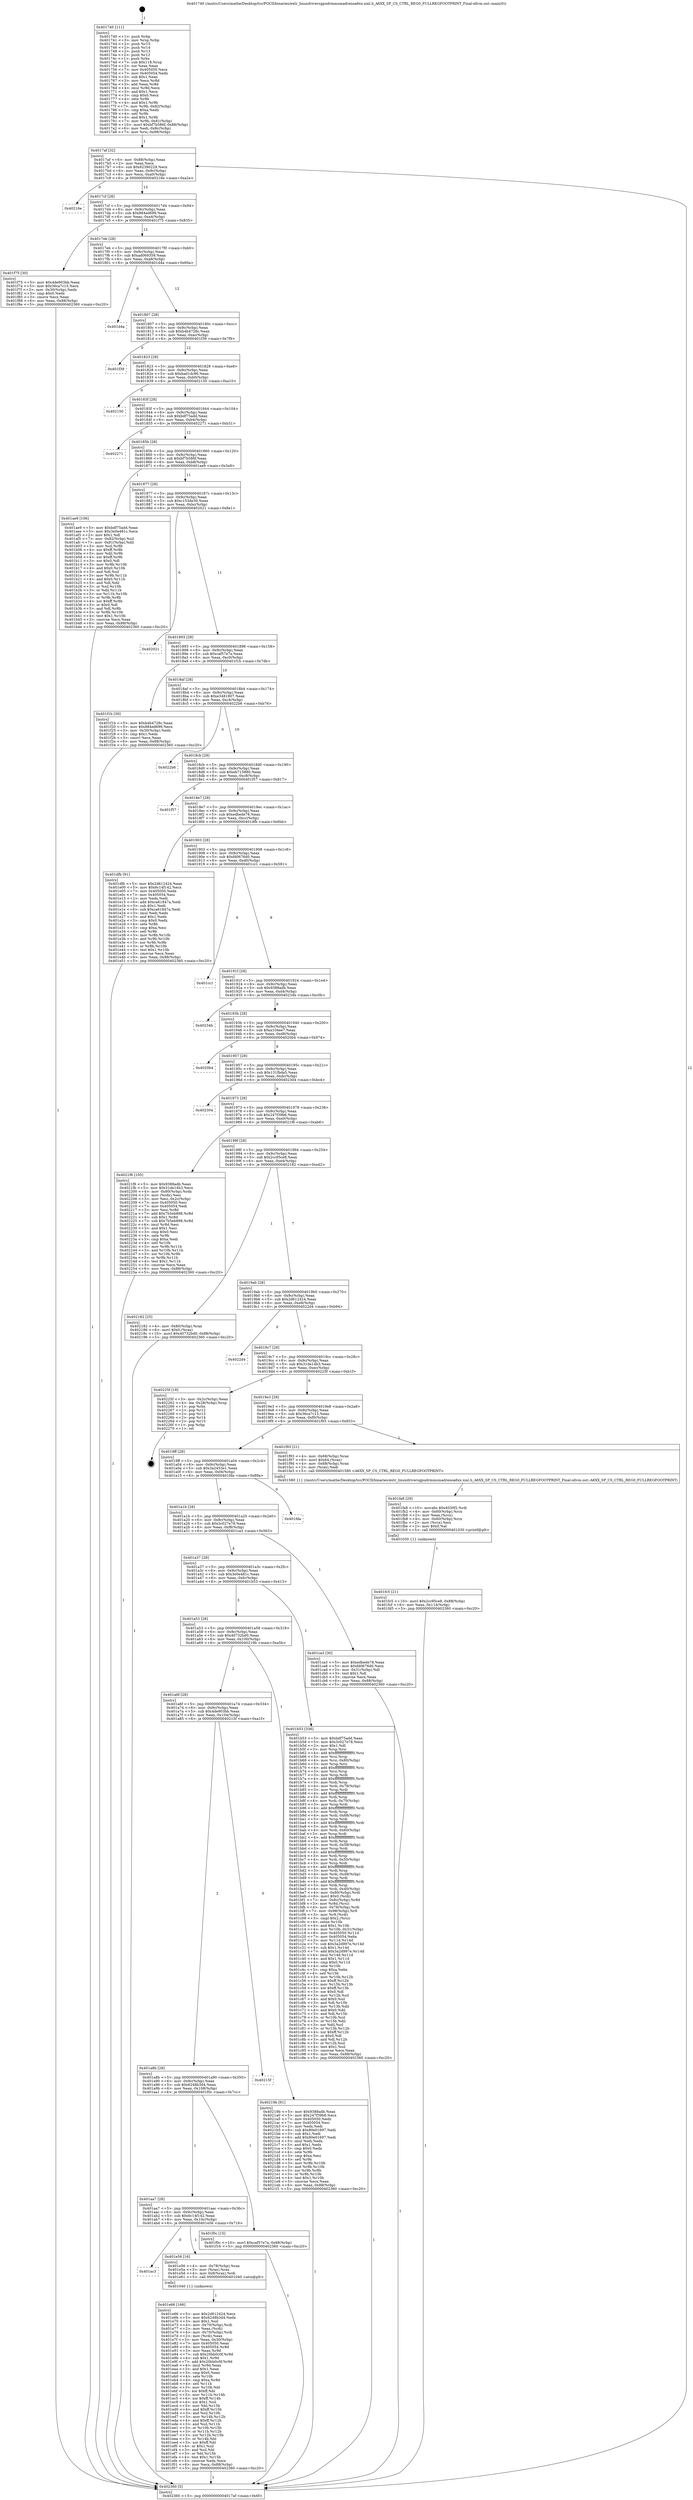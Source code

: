 digraph "0x401740" {
  label = "0x401740 (/mnt/c/Users/mathe/Desktop/tcc/POCII/binaries/extr_linuxdriversgpudrmmsmadrenoa6xx.xml.h_A6XX_SP_CS_CTRL_REG0_FULLREGFOOTPRINT_Final-ollvm.out::main(0))"
  labelloc = "t"
  node[shape=record]

  Entry [label="",width=0.3,height=0.3,shape=circle,fillcolor=black,style=filled]
  "0x4017af" [label="{
     0x4017af [32]\l
     | [instrs]\l
     &nbsp;&nbsp;0x4017af \<+6\>: mov -0x88(%rbp),%eax\l
     &nbsp;&nbsp;0x4017b5 \<+2\>: mov %eax,%ecx\l
     &nbsp;&nbsp;0x4017b7 \<+6\>: sub $0x82390229,%ecx\l
     &nbsp;&nbsp;0x4017bd \<+6\>: mov %eax,-0x9c(%rbp)\l
     &nbsp;&nbsp;0x4017c3 \<+6\>: mov %ecx,-0xa0(%rbp)\l
     &nbsp;&nbsp;0x4017c9 \<+6\>: je 000000000040216e \<main+0xa2e\>\l
  }"]
  "0x40216e" [label="{
     0x40216e\l
  }", style=dashed]
  "0x4017cf" [label="{
     0x4017cf [28]\l
     | [instrs]\l
     &nbsp;&nbsp;0x4017cf \<+5\>: jmp 00000000004017d4 \<main+0x94\>\l
     &nbsp;&nbsp;0x4017d4 \<+6\>: mov -0x9c(%rbp),%eax\l
     &nbsp;&nbsp;0x4017da \<+5\>: sub $0x884ed699,%eax\l
     &nbsp;&nbsp;0x4017df \<+6\>: mov %eax,-0xa4(%rbp)\l
     &nbsp;&nbsp;0x4017e5 \<+6\>: je 0000000000401f75 \<main+0x835\>\l
  }"]
  Exit [label="",width=0.3,height=0.3,shape=circle,fillcolor=black,style=filled,peripheries=2]
  "0x401f75" [label="{
     0x401f75 [30]\l
     | [instrs]\l
     &nbsp;&nbsp;0x401f75 \<+5\>: mov $0x4de903bb,%eax\l
     &nbsp;&nbsp;0x401f7a \<+5\>: mov $0x36ca7c15,%ecx\l
     &nbsp;&nbsp;0x401f7f \<+3\>: mov -0x30(%rbp),%edx\l
     &nbsp;&nbsp;0x401f82 \<+3\>: cmp $0x0,%edx\l
     &nbsp;&nbsp;0x401f85 \<+3\>: cmove %ecx,%eax\l
     &nbsp;&nbsp;0x401f88 \<+6\>: mov %eax,-0x88(%rbp)\l
     &nbsp;&nbsp;0x401f8e \<+5\>: jmp 0000000000402360 \<main+0xc20\>\l
  }"]
  "0x4017eb" [label="{
     0x4017eb [28]\l
     | [instrs]\l
     &nbsp;&nbsp;0x4017eb \<+5\>: jmp 00000000004017f0 \<main+0xb0\>\l
     &nbsp;&nbsp;0x4017f0 \<+6\>: mov -0x9c(%rbp),%eax\l
     &nbsp;&nbsp;0x4017f6 \<+5\>: sub $0xad069359,%eax\l
     &nbsp;&nbsp;0x4017fb \<+6\>: mov %eax,-0xa8(%rbp)\l
     &nbsp;&nbsp;0x401801 \<+6\>: je 0000000000401d4a \<main+0x60a\>\l
  }"]
  "0x401fc5" [label="{
     0x401fc5 [21]\l
     | [instrs]\l
     &nbsp;&nbsp;0x401fc5 \<+10\>: movl $0x2cc95ce8,-0x88(%rbp)\l
     &nbsp;&nbsp;0x401fcf \<+6\>: mov %eax,-0x114(%rbp)\l
     &nbsp;&nbsp;0x401fd5 \<+5\>: jmp 0000000000402360 \<main+0xc20\>\l
  }"]
  "0x401d4a" [label="{
     0x401d4a\l
  }", style=dashed]
  "0x401807" [label="{
     0x401807 [28]\l
     | [instrs]\l
     &nbsp;&nbsp;0x401807 \<+5\>: jmp 000000000040180c \<main+0xcc\>\l
     &nbsp;&nbsp;0x40180c \<+6\>: mov -0x9c(%rbp),%eax\l
     &nbsp;&nbsp;0x401812 \<+5\>: sub $0xb4b4728c,%eax\l
     &nbsp;&nbsp;0x401817 \<+6\>: mov %eax,-0xac(%rbp)\l
     &nbsp;&nbsp;0x40181d \<+6\>: je 0000000000401f39 \<main+0x7f9\>\l
  }"]
  "0x401fa8" [label="{
     0x401fa8 [29]\l
     | [instrs]\l
     &nbsp;&nbsp;0x401fa8 \<+10\>: movabs $0x4030f2,%rdi\l
     &nbsp;&nbsp;0x401fb2 \<+4\>: mov -0x60(%rbp),%rcx\l
     &nbsp;&nbsp;0x401fb6 \<+2\>: mov %eax,(%rcx)\l
     &nbsp;&nbsp;0x401fb8 \<+4\>: mov -0x60(%rbp),%rcx\l
     &nbsp;&nbsp;0x401fbc \<+2\>: mov (%rcx),%esi\l
     &nbsp;&nbsp;0x401fbe \<+2\>: mov $0x0,%al\l
     &nbsp;&nbsp;0x401fc0 \<+5\>: call 0000000000401030 \<printf@plt\>\l
     | [calls]\l
     &nbsp;&nbsp;0x401030 \{1\} (unknown)\l
  }"]
  "0x401f39" [label="{
     0x401f39\l
  }", style=dashed]
  "0x401823" [label="{
     0x401823 [28]\l
     | [instrs]\l
     &nbsp;&nbsp;0x401823 \<+5\>: jmp 0000000000401828 \<main+0xe8\>\l
     &nbsp;&nbsp;0x401828 \<+6\>: mov -0x9c(%rbp),%eax\l
     &nbsp;&nbsp;0x40182e \<+5\>: sub $0xbad1dc96,%eax\l
     &nbsp;&nbsp;0x401833 \<+6\>: mov %eax,-0xb0(%rbp)\l
     &nbsp;&nbsp;0x401839 \<+6\>: je 0000000000402150 \<main+0xa10\>\l
  }"]
  "0x401e66" [label="{
     0x401e66 [166]\l
     | [instrs]\l
     &nbsp;&nbsp;0x401e66 \<+5\>: mov $0x2d612424,%ecx\l
     &nbsp;&nbsp;0x401e6b \<+5\>: mov $0x6248b3d4,%edx\l
     &nbsp;&nbsp;0x401e70 \<+3\>: mov $0x1,%sil\l
     &nbsp;&nbsp;0x401e73 \<+4\>: mov -0x70(%rbp),%rdi\l
     &nbsp;&nbsp;0x401e77 \<+2\>: mov %eax,(%rdi)\l
     &nbsp;&nbsp;0x401e79 \<+4\>: mov -0x70(%rbp),%rdi\l
     &nbsp;&nbsp;0x401e7d \<+2\>: mov (%rdi),%eax\l
     &nbsp;&nbsp;0x401e7f \<+3\>: mov %eax,-0x30(%rbp)\l
     &nbsp;&nbsp;0x401e82 \<+7\>: mov 0x405050,%eax\l
     &nbsp;&nbsp;0x401e89 \<+8\>: mov 0x405054,%r8d\l
     &nbsp;&nbsp;0x401e91 \<+3\>: mov %eax,%r9d\l
     &nbsp;&nbsp;0x401e94 \<+7\>: sub $0x20bb0c0f,%r9d\l
     &nbsp;&nbsp;0x401e9b \<+4\>: sub $0x1,%r9d\l
     &nbsp;&nbsp;0x401e9f \<+7\>: add $0x20bb0c0f,%r9d\l
     &nbsp;&nbsp;0x401ea6 \<+4\>: imul %r9d,%eax\l
     &nbsp;&nbsp;0x401eaa \<+3\>: and $0x1,%eax\l
     &nbsp;&nbsp;0x401ead \<+3\>: cmp $0x0,%eax\l
     &nbsp;&nbsp;0x401eb0 \<+4\>: sete %r10b\l
     &nbsp;&nbsp;0x401eb4 \<+4\>: cmp $0xa,%r8d\l
     &nbsp;&nbsp;0x401eb8 \<+4\>: setl %r11b\l
     &nbsp;&nbsp;0x401ebc \<+3\>: mov %r10b,%bl\l
     &nbsp;&nbsp;0x401ebf \<+3\>: xor $0xff,%bl\l
     &nbsp;&nbsp;0x401ec2 \<+3\>: mov %r11b,%r14b\l
     &nbsp;&nbsp;0x401ec5 \<+4\>: xor $0xff,%r14b\l
     &nbsp;&nbsp;0x401ec9 \<+4\>: xor $0x1,%sil\l
     &nbsp;&nbsp;0x401ecd \<+3\>: mov %bl,%r15b\l
     &nbsp;&nbsp;0x401ed0 \<+4\>: and $0xff,%r15b\l
     &nbsp;&nbsp;0x401ed4 \<+3\>: and %sil,%r10b\l
     &nbsp;&nbsp;0x401ed7 \<+3\>: mov %r14b,%r12b\l
     &nbsp;&nbsp;0x401eda \<+4\>: and $0xff,%r12b\l
     &nbsp;&nbsp;0x401ede \<+3\>: and %sil,%r11b\l
     &nbsp;&nbsp;0x401ee1 \<+3\>: or %r10b,%r15b\l
     &nbsp;&nbsp;0x401ee4 \<+3\>: or %r11b,%r12b\l
     &nbsp;&nbsp;0x401ee7 \<+3\>: xor %r12b,%r15b\l
     &nbsp;&nbsp;0x401eea \<+3\>: or %r14b,%bl\l
     &nbsp;&nbsp;0x401eed \<+3\>: xor $0xff,%bl\l
     &nbsp;&nbsp;0x401ef0 \<+4\>: or $0x1,%sil\l
     &nbsp;&nbsp;0x401ef4 \<+3\>: and %sil,%bl\l
     &nbsp;&nbsp;0x401ef7 \<+3\>: or %bl,%r15b\l
     &nbsp;&nbsp;0x401efa \<+4\>: test $0x1,%r15b\l
     &nbsp;&nbsp;0x401efe \<+3\>: cmovne %edx,%ecx\l
     &nbsp;&nbsp;0x401f01 \<+6\>: mov %ecx,-0x88(%rbp)\l
     &nbsp;&nbsp;0x401f07 \<+5\>: jmp 0000000000402360 \<main+0xc20\>\l
  }"]
  "0x402150" [label="{
     0x402150\l
  }", style=dashed]
  "0x40183f" [label="{
     0x40183f [28]\l
     | [instrs]\l
     &nbsp;&nbsp;0x40183f \<+5\>: jmp 0000000000401844 \<main+0x104\>\l
     &nbsp;&nbsp;0x401844 \<+6\>: mov -0x9c(%rbp),%eax\l
     &nbsp;&nbsp;0x40184a \<+5\>: sub $0xbdf75add,%eax\l
     &nbsp;&nbsp;0x40184f \<+6\>: mov %eax,-0xb4(%rbp)\l
     &nbsp;&nbsp;0x401855 \<+6\>: je 0000000000402271 \<main+0xb31\>\l
  }"]
  "0x401ac3" [label="{
     0x401ac3\l
  }", style=dashed]
  "0x402271" [label="{
     0x402271\l
  }", style=dashed]
  "0x40185b" [label="{
     0x40185b [28]\l
     | [instrs]\l
     &nbsp;&nbsp;0x40185b \<+5\>: jmp 0000000000401860 \<main+0x120\>\l
     &nbsp;&nbsp;0x401860 \<+6\>: mov -0x9c(%rbp),%eax\l
     &nbsp;&nbsp;0x401866 \<+5\>: sub $0xbf7b586f,%eax\l
     &nbsp;&nbsp;0x40186b \<+6\>: mov %eax,-0xb8(%rbp)\l
     &nbsp;&nbsp;0x401871 \<+6\>: je 0000000000401ae9 \<main+0x3a9\>\l
  }"]
  "0x401e56" [label="{
     0x401e56 [16]\l
     | [instrs]\l
     &nbsp;&nbsp;0x401e56 \<+4\>: mov -0x78(%rbp),%rax\l
     &nbsp;&nbsp;0x401e5a \<+3\>: mov (%rax),%rax\l
     &nbsp;&nbsp;0x401e5d \<+4\>: mov 0x8(%rax),%rdi\l
     &nbsp;&nbsp;0x401e61 \<+5\>: call 0000000000401040 \<atoi@plt\>\l
     | [calls]\l
     &nbsp;&nbsp;0x401040 \{1\} (unknown)\l
  }"]
  "0x401ae9" [label="{
     0x401ae9 [106]\l
     | [instrs]\l
     &nbsp;&nbsp;0x401ae9 \<+5\>: mov $0xbdf75add,%eax\l
     &nbsp;&nbsp;0x401aee \<+5\>: mov $0x3e0e481c,%ecx\l
     &nbsp;&nbsp;0x401af3 \<+2\>: mov $0x1,%dl\l
     &nbsp;&nbsp;0x401af5 \<+7\>: mov -0x82(%rbp),%sil\l
     &nbsp;&nbsp;0x401afc \<+7\>: mov -0x81(%rbp),%dil\l
     &nbsp;&nbsp;0x401b03 \<+3\>: mov %sil,%r8b\l
     &nbsp;&nbsp;0x401b06 \<+4\>: xor $0xff,%r8b\l
     &nbsp;&nbsp;0x401b0a \<+3\>: mov %dil,%r9b\l
     &nbsp;&nbsp;0x401b0d \<+4\>: xor $0xff,%r9b\l
     &nbsp;&nbsp;0x401b11 \<+3\>: xor $0x0,%dl\l
     &nbsp;&nbsp;0x401b14 \<+3\>: mov %r8b,%r10b\l
     &nbsp;&nbsp;0x401b17 \<+4\>: and $0x0,%r10b\l
     &nbsp;&nbsp;0x401b1b \<+3\>: and %dl,%sil\l
     &nbsp;&nbsp;0x401b1e \<+3\>: mov %r9b,%r11b\l
     &nbsp;&nbsp;0x401b21 \<+4\>: and $0x0,%r11b\l
     &nbsp;&nbsp;0x401b25 \<+3\>: and %dl,%dil\l
     &nbsp;&nbsp;0x401b28 \<+3\>: or %sil,%r10b\l
     &nbsp;&nbsp;0x401b2b \<+3\>: or %dil,%r11b\l
     &nbsp;&nbsp;0x401b2e \<+3\>: xor %r11b,%r10b\l
     &nbsp;&nbsp;0x401b31 \<+3\>: or %r9b,%r8b\l
     &nbsp;&nbsp;0x401b34 \<+4\>: xor $0xff,%r8b\l
     &nbsp;&nbsp;0x401b38 \<+3\>: or $0x0,%dl\l
     &nbsp;&nbsp;0x401b3b \<+3\>: and %dl,%r8b\l
     &nbsp;&nbsp;0x401b3e \<+3\>: or %r8b,%r10b\l
     &nbsp;&nbsp;0x401b41 \<+4\>: test $0x1,%r10b\l
     &nbsp;&nbsp;0x401b45 \<+3\>: cmovne %ecx,%eax\l
     &nbsp;&nbsp;0x401b48 \<+6\>: mov %eax,-0x88(%rbp)\l
     &nbsp;&nbsp;0x401b4e \<+5\>: jmp 0000000000402360 \<main+0xc20\>\l
  }"]
  "0x401877" [label="{
     0x401877 [28]\l
     | [instrs]\l
     &nbsp;&nbsp;0x401877 \<+5\>: jmp 000000000040187c \<main+0x13c\>\l
     &nbsp;&nbsp;0x40187c \<+6\>: mov -0x9c(%rbp),%eax\l
     &nbsp;&nbsp;0x401882 \<+5\>: sub $0xc153de30,%eax\l
     &nbsp;&nbsp;0x401887 \<+6\>: mov %eax,-0xbc(%rbp)\l
     &nbsp;&nbsp;0x40188d \<+6\>: je 0000000000402021 \<main+0x8e1\>\l
  }"]
  "0x402360" [label="{
     0x402360 [5]\l
     | [instrs]\l
     &nbsp;&nbsp;0x402360 \<+5\>: jmp 00000000004017af \<main+0x6f\>\l
  }"]
  "0x401740" [label="{
     0x401740 [111]\l
     | [instrs]\l
     &nbsp;&nbsp;0x401740 \<+1\>: push %rbp\l
     &nbsp;&nbsp;0x401741 \<+3\>: mov %rsp,%rbp\l
     &nbsp;&nbsp;0x401744 \<+2\>: push %r15\l
     &nbsp;&nbsp;0x401746 \<+2\>: push %r14\l
     &nbsp;&nbsp;0x401748 \<+2\>: push %r13\l
     &nbsp;&nbsp;0x40174a \<+2\>: push %r12\l
     &nbsp;&nbsp;0x40174c \<+1\>: push %rbx\l
     &nbsp;&nbsp;0x40174d \<+7\>: sub $0x118,%rsp\l
     &nbsp;&nbsp;0x401754 \<+2\>: xor %eax,%eax\l
     &nbsp;&nbsp;0x401756 \<+7\>: mov 0x405050,%ecx\l
     &nbsp;&nbsp;0x40175d \<+7\>: mov 0x405054,%edx\l
     &nbsp;&nbsp;0x401764 \<+3\>: sub $0x1,%eax\l
     &nbsp;&nbsp;0x401767 \<+3\>: mov %ecx,%r8d\l
     &nbsp;&nbsp;0x40176a \<+3\>: add %eax,%r8d\l
     &nbsp;&nbsp;0x40176d \<+4\>: imul %r8d,%ecx\l
     &nbsp;&nbsp;0x401771 \<+3\>: and $0x1,%ecx\l
     &nbsp;&nbsp;0x401774 \<+3\>: cmp $0x0,%ecx\l
     &nbsp;&nbsp;0x401777 \<+4\>: sete %r9b\l
     &nbsp;&nbsp;0x40177b \<+4\>: and $0x1,%r9b\l
     &nbsp;&nbsp;0x40177f \<+7\>: mov %r9b,-0x82(%rbp)\l
     &nbsp;&nbsp;0x401786 \<+3\>: cmp $0xa,%edx\l
     &nbsp;&nbsp;0x401789 \<+4\>: setl %r9b\l
     &nbsp;&nbsp;0x40178d \<+4\>: and $0x1,%r9b\l
     &nbsp;&nbsp;0x401791 \<+7\>: mov %r9b,-0x81(%rbp)\l
     &nbsp;&nbsp;0x401798 \<+10\>: movl $0xbf7b586f,-0x88(%rbp)\l
     &nbsp;&nbsp;0x4017a2 \<+6\>: mov %edi,-0x8c(%rbp)\l
     &nbsp;&nbsp;0x4017a8 \<+7\>: mov %rsi,-0x98(%rbp)\l
  }"]
  "0x401aa7" [label="{
     0x401aa7 [28]\l
     | [instrs]\l
     &nbsp;&nbsp;0x401aa7 \<+5\>: jmp 0000000000401aac \<main+0x36c\>\l
     &nbsp;&nbsp;0x401aac \<+6\>: mov -0x9c(%rbp),%eax\l
     &nbsp;&nbsp;0x401ab2 \<+5\>: sub $0x6c14f142,%eax\l
     &nbsp;&nbsp;0x401ab7 \<+6\>: mov %eax,-0x10c(%rbp)\l
     &nbsp;&nbsp;0x401abd \<+6\>: je 0000000000401e56 \<main+0x716\>\l
  }"]
  "0x402021" [label="{
     0x402021\l
  }", style=dashed]
  "0x401893" [label="{
     0x401893 [28]\l
     | [instrs]\l
     &nbsp;&nbsp;0x401893 \<+5\>: jmp 0000000000401898 \<main+0x158\>\l
     &nbsp;&nbsp;0x401898 \<+6\>: mov -0x9c(%rbp),%eax\l
     &nbsp;&nbsp;0x40189e \<+5\>: sub $0xcaf57e7a,%eax\l
     &nbsp;&nbsp;0x4018a3 \<+6\>: mov %eax,-0xc0(%rbp)\l
     &nbsp;&nbsp;0x4018a9 \<+6\>: je 0000000000401f1b \<main+0x7db\>\l
  }"]
  "0x401f0c" [label="{
     0x401f0c [15]\l
     | [instrs]\l
     &nbsp;&nbsp;0x401f0c \<+10\>: movl $0xcaf57e7a,-0x88(%rbp)\l
     &nbsp;&nbsp;0x401f16 \<+5\>: jmp 0000000000402360 \<main+0xc20\>\l
  }"]
  "0x401f1b" [label="{
     0x401f1b [30]\l
     | [instrs]\l
     &nbsp;&nbsp;0x401f1b \<+5\>: mov $0xb4b4728c,%eax\l
     &nbsp;&nbsp;0x401f20 \<+5\>: mov $0x884ed699,%ecx\l
     &nbsp;&nbsp;0x401f25 \<+3\>: mov -0x30(%rbp),%edx\l
     &nbsp;&nbsp;0x401f28 \<+3\>: cmp $0x1,%edx\l
     &nbsp;&nbsp;0x401f2b \<+3\>: cmovl %ecx,%eax\l
     &nbsp;&nbsp;0x401f2e \<+6\>: mov %eax,-0x88(%rbp)\l
     &nbsp;&nbsp;0x401f34 \<+5\>: jmp 0000000000402360 \<main+0xc20\>\l
  }"]
  "0x4018af" [label="{
     0x4018af [28]\l
     | [instrs]\l
     &nbsp;&nbsp;0x4018af \<+5\>: jmp 00000000004018b4 \<main+0x174\>\l
     &nbsp;&nbsp;0x4018b4 \<+6\>: mov -0x9c(%rbp),%eax\l
     &nbsp;&nbsp;0x4018ba \<+5\>: sub $0xe3481807,%eax\l
     &nbsp;&nbsp;0x4018bf \<+6\>: mov %eax,-0xc4(%rbp)\l
     &nbsp;&nbsp;0x4018c5 \<+6\>: je 00000000004022b6 \<main+0xb76\>\l
  }"]
  "0x401a8b" [label="{
     0x401a8b [28]\l
     | [instrs]\l
     &nbsp;&nbsp;0x401a8b \<+5\>: jmp 0000000000401a90 \<main+0x350\>\l
     &nbsp;&nbsp;0x401a90 \<+6\>: mov -0x9c(%rbp),%eax\l
     &nbsp;&nbsp;0x401a96 \<+5\>: sub $0x6248b3d4,%eax\l
     &nbsp;&nbsp;0x401a9b \<+6\>: mov %eax,-0x108(%rbp)\l
     &nbsp;&nbsp;0x401aa1 \<+6\>: je 0000000000401f0c \<main+0x7cc\>\l
  }"]
  "0x4022b6" [label="{
     0x4022b6\l
  }", style=dashed]
  "0x4018cb" [label="{
     0x4018cb [28]\l
     | [instrs]\l
     &nbsp;&nbsp;0x4018cb \<+5\>: jmp 00000000004018d0 \<main+0x190\>\l
     &nbsp;&nbsp;0x4018d0 \<+6\>: mov -0x9c(%rbp),%eax\l
     &nbsp;&nbsp;0x4018d6 \<+5\>: sub $0xeb715880,%eax\l
     &nbsp;&nbsp;0x4018db \<+6\>: mov %eax,-0xc8(%rbp)\l
     &nbsp;&nbsp;0x4018e1 \<+6\>: je 0000000000401f57 \<main+0x817\>\l
  }"]
  "0x40215f" [label="{
     0x40215f\l
  }", style=dashed]
  "0x401f57" [label="{
     0x401f57\l
  }", style=dashed]
  "0x4018e7" [label="{
     0x4018e7 [28]\l
     | [instrs]\l
     &nbsp;&nbsp;0x4018e7 \<+5\>: jmp 00000000004018ec \<main+0x1ac\>\l
     &nbsp;&nbsp;0x4018ec \<+6\>: mov -0x9c(%rbp),%eax\l
     &nbsp;&nbsp;0x4018f2 \<+5\>: sub $0xedbede78,%eax\l
     &nbsp;&nbsp;0x4018f7 \<+6\>: mov %eax,-0xcc(%rbp)\l
     &nbsp;&nbsp;0x4018fd \<+6\>: je 0000000000401dfb \<main+0x6bb\>\l
  }"]
  "0x401a6f" [label="{
     0x401a6f [28]\l
     | [instrs]\l
     &nbsp;&nbsp;0x401a6f \<+5\>: jmp 0000000000401a74 \<main+0x334\>\l
     &nbsp;&nbsp;0x401a74 \<+6\>: mov -0x9c(%rbp),%eax\l
     &nbsp;&nbsp;0x401a7a \<+5\>: sub $0x4de903bb,%eax\l
     &nbsp;&nbsp;0x401a7f \<+6\>: mov %eax,-0x104(%rbp)\l
     &nbsp;&nbsp;0x401a85 \<+6\>: je 000000000040215f \<main+0xa1f\>\l
  }"]
  "0x401dfb" [label="{
     0x401dfb [91]\l
     | [instrs]\l
     &nbsp;&nbsp;0x401dfb \<+5\>: mov $0x2d612424,%eax\l
     &nbsp;&nbsp;0x401e00 \<+5\>: mov $0x6c14f142,%ecx\l
     &nbsp;&nbsp;0x401e05 \<+7\>: mov 0x405050,%edx\l
     &nbsp;&nbsp;0x401e0c \<+7\>: mov 0x405054,%esi\l
     &nbsp;&nbsp;0x401e13 \<+2\>: mov %edx,%edi\l
     &nbsp;&nbsp;0x401e15 \<+6\>: add $0xca61847a,%edi\l
     &nbsp;&nbsp;0x401e1b \<+3\>: sub $0x1,%edi\l
     &nbsp;&nbsp;0x401e1e \<+6\>: sub $0xca61847a,%edi\l
     &nbsp;&nbsp;0x401e24 \<+3\>: imul %edi,%edx\l
     &nbsp;&nbsp;0x401e27 \<+3\>: and $0x1,%edx\l
     &nbsp;&nbsp;0x401e2a \<+3\>: cmp $0x0,%edx\l
     &nbsp;&nbsp;0x401e2d \<+4\>: sete %r8b\l
     &nbsp;&nbsp;0x401e31 \<+3\>: cmp $0xa,%esi\l
     &nbsp;&nbsp;0x401e34 \<+4\>: setl %r9b\l
     &nbsp;&nbsp;0x401e38 \<+3\>: mov %r8b,%r10b\l
     &nbsp;&nbsp;0x401e3b \<+3\>: and %r9b,%r10b\l
     &nbsp;&nbsp;0x401e3e \<+3\>: xor %r9b,%r8b\l
     &nbsp;&nbsp;0x401e41 \<+3\>: or %r8b,%r10b\l
     &nbsp;&nbsp;0x401e44 \<+4\>: test $0x1,%r10b\l
     &nbsp;&nbsp;0x401e48 \<+3\>: cmovne %ecx,%eax\l
     &nbsp;&nbsp;0x401e4b \<+6\>: mov %eax,-0x88(%rbp)\l
     &nbsp;&nbsp;0x401e51 \<+5\>: jmp 0000000000402360 \<main+0xc20\>\l
  }"]
  "0x401903" [label="{
     0x401903 [28]\l
     | [instrs]\l
     &nbsp;&nbsp;0x401903 \<+5\>: jmp 0000000000401908 \<main+0x1c8\>\l
     &nbsp;&nbsp;0x401908 \<+6\>: mov -0x9c(%rbp),%eax\l
     &nbsp;&nbsp;0x40190e \<+5\>: sub $0xfd0676d0,%eax\l
     &nbsp;&nbsp;0x401913 \<+6\>: mov %eax,-0xd0(%rbp)\l
     &nbsp;&nbsp;0x401919 \<+6\>: je 0000000000401cc1 \<main+0x581\>\l
  }"]
  "0x40219b" [label="{
     0x40219b [91]\l
     | [instrs]\l
     &nbsp;&nbsp;0x40219b \<+5\>: mov $0x9388adb,%eax\l
     &nbsp;&nbsp;0x4021a0 \<+5\>: mov $0x247f39b6,%ecx\l
     &nbsp;&nbsp;0x4021a5 \<+7\>: mov 0x405050,%edx\l
     &nbsp;&nbsp;0x4021ac \<+7\>: mov 0x405054,%esi\l
     &nbsp;&nbsp;0x4021b3 \<+2\>: mov %edx,%edi\l
     &nbsp;&nbsp;0x4021b5 \<+6\>: sub $0x80e01697,%edi\l
     &nbsp;&nbsp;0x4021bb \<+3\>: sub $0x1,%edi\l
     &nbsp;&nbsp;0x4021be \<+6\>: add $0x80e01697,%edi\l
     &nbsp;&nbsp;0x4021c4 \<+3\>: imul %edi,%edx\l
     &nbsp;&nbsp;0x4021c7 \<+3\>: and $0x1,%edx\l
     &nbsp;&nbsp;0x4021ca \<+3\>: cmp $0x0,%edx\l
     &nbsp;&nbsp;0x4021cd \<+4\>: sete %r8b\l
     &nbsp;&nbsp;0x4021d1 \<+3\>: cmp $0xa,%esi\l
     &nbsp;&nbsp;0x4021d4 \<+4\>: setl %r9b\l
     &nbsp;&nbsp;0x4021d8 \<+3\>: mov %r8b,%r10b\l
     &nbsp;&nbsp;0x4021db \<+3\>: and %r9b,%r10b\l
     &nbsp;&nbsp;0x4021de \<+3\>: xor %r9b,%r8b\l
     &nbsp;&nbsp;0x4021e1 \<+3\>: or %r8b,%r10b\l
     &nbsp;&nbsp;0x4021e4 \<+4\>: test $0x1,%r10b\l
     &nbsp;&nbsp;0x4021e8 \<+3\>: cmovne %ecx,%eax\l
     &nbsp;&nbsp;0x4021eb \<+6\>: mov %eax,-0x88(%rbp)\l
     &nbsp;&nbsp;0x4021f1 \<+5\>: jmp 0000000000402360 \<main+0xc20\>\l
  }"]
  "0x401cc1" [label="{
     0x401cc1\l
  }", style=dashed]
  "0x40191f" [label="{
     0x40191f [28]\l
     | [instrs]\l
     &nbsp;&nbsp;0x40191f \<+5\>: jmp 0000000000401924 \<main+0x1e4\>\l
     &nbsp;&nbsp;0x401924 \<+6\>: mov -0x9c(%rbp),%eax\l
     &nbsp;&nbsp;0x40192a \<+5\>: sub $0x9388adb,%eax\l
     &nbsp;&nbsp;0x40192f \<+6\>: mov %eax,-0xd4(%rbp)\l
     &nbsp;&nbsp;0x401935 \<+6\>: je 000000000040234b \<main+0xc0b\>\l
  }"]
  "0x401a53" [label="{
     0x401a53 [28]\l
     | [instrs]\l
     &nbsp;&nbsp;0x401a53 \<+5\>: jmp 0000000000401a58 \<main+0x318\>\l
     &nbsp;&nbsp;0x401a58 \<+6\>: mov -0x9c(%rbp),%eax\l
     &nbsp;&nbsp;0x401a5e \<+5\>: sub $0x40732bd0,%eax\l
     &nbsp;&nbsp;0x401a63 \<+6\>: mov %eax,-0x100(%rbp)\l
     &nbsp;&nbsp;0x401a69 \<+6\>: je 000000000040219b \<main+0xa5b\>\l
  }"]
  "0x40234b" [label="{
     0x40234b\l
  }", style=dashed]
  "0x40193b" [label="{
     0x40193b [28]\l
     | [instrs]\l
     &nbsp;&nbsp;0x40193b \<+5\>: jmp 0000000000401940 \<main+0x200\>\l
     &nbsp;&nbsp;0x401940 \<+6\>: mov -0x9c(%rbp),%eax\l
     &nbsp;&nbsp;0x401946 \<+5\>: sub $0xa104ee7,%eax\l
     &nbsp;&nbsp;0x40194b \<+6\>: mov %eax,-0xd8(%rbp)\l
     &nbsp;&nbsp;0x401951 \<+6\>: je 00000000004020b4 \<main+0x974\>\l
  }"]
  "0x401b53" [label="{
     0x401b53 [336]\l
     | [instrs]\l
     &nbsp;&nbsp;0x401b53 \<+5\>: mov $0xbdf75add,%eax\l
     &nbsp;&nbsp;0x401b58 \<+5\>: mov $0x3c027e78,%ecx\l
     &nbsp;&nbsp;0x401b5d \<+2\>: mov $0x1,%dl\l
     &nbsp;&nbsp;0x401b5f \<+3\>: mov %rsp,%rsi\l
     &nbsp;&nbsp;0x401b62 \<+4\>: add $0xfffffffffffffff0,%rsi\l
     &nbsp;&nbsp;0x401b66 \<+3\>: mov %rsi,%rsp\l
     &nbsp;&nbsp;0x401b69 \<+4\>: mov %rsi,-0x80(%rbp)\l
     &nbsp;&nbsp;0x401b6d \<+3\>: mov %rsp,%rsi\l
     &nbsp;&nbsp;0x401b70 \<+4\>: add $0xfffffffffffffff0,%rsi\l
     &nbsp;&nbsp;0x401b74 \<+3\>: mov %rsi,%rsp\l
     &nbsp;&nbsp;0x401b77 \<+3\>: mov %rsp,%rdi\l
     &nbsp;&nbsp;0x401b7a \<+4\>: add $0xfffffffffffffff0,%rdi\l
     &nbsp;&nbsp;0x401b7e \<+3\>: mov %rdi,%rsp\l
     &nbsp;&nbsp;0x401b81 \<+4\>: mov %rdi,-0x78(%rbp)\l
     &nbsp;&nbsp;0x401b85 \<+3\>: mov %rsp,%rdi\l
     &nbsp;&nbsp;0x401b88 \<+4\>: add $0xfffffffffffffff0,%rdi\l
     &nbsp;&nbsp;0x401b8c \<+3\>: mov %rdi,%rsp\l
     &nbsp;&nbsp;0x401b8f \<+4\>: mov %rdi,-0x70(%rbp)\l
     &nbsp;&nbsp;0x401b93 \<+3\>: mov %rsp,%rdi\l
     &nbsp;&nbsp;0x401b96 \<+4\>: add $0xfffffffffffffff0,%rdi\l
     &nbsp;&nbsp;0x401b9a \<+3\>: mov %rdi,%rsp\l
     &nbsp;&nbsp;0x401b9d \<+4\>: mov %rdi,-0x68(%rbp)\l
     &nbsp;&nbsp;0x401ba1 \<+3\>: mov %rsp,%rdi\l
     &nbsp;&nbsp;0x401ba4 \<+4\>: add $0xfffffffffffffff0,%rdi\l
     &nbsp;&nbsp;0x401ba8 \<+3\>: mov %rdi,%rsp\l
     &nbsp;&nbsp;0x401bab \<+4\>: mov %rdi,-0x60(%rbp)\l
     &nbsp;&nbsp;0x401baf \<+3\>: mov %rsp,%rdi\l
     &nbsp;&nbsp;0x401bb2 \<+4\>: add $0xfffffffffffffff0,%rdi\l
     &nbsp;&nbsp;0x401bb6 \<+3\>: mov %rdi,%rsp\l
     &nbsp;&nbsp;0x401bb9 \<+4\>: mov %rdi,-0x58(%rbp)\l
     &nbsp;&nbsp;0x401bbd \<+3\>: mov %rsp,%rdi\l
     &nbsp;&nbsp;0x401bc0 \<+4\>: add $0xfffffffffffffff0,%rdi\l
     &nbsp;&nbsp;0x401bc4 \<+3\>: mov %rdi,%rsp\l
     &nbsp;&nbsp;0x401bc7 \<+4\>: mov %rdi,-0x50(%rbp)\l
     &nbsp;&nbsp;0x401bcb \<+3\>: mov %rsp,%rdi\l
     &nbsp;&nbsp;0x401bce \<+4\>: add $0xfffffffffffffff0,%rdi\l
     &nbsp;&nbsp;0x401bd2 \<+3\>: mov %rdi,%rsp\l
     &nbsp;&nbsp;0x401bd5 \<+4\>: mov %rdi,-0x48(%rbp)\l
     &nbsp;&nbsp;0x401bd9 \<+3\>: mov %rsp,%rdi\l
     &nbsp;&nbsp;0x401bdc \<+4\>: add $0xfffffffffffffff0,%rdi\l
     &nbsp;&nbsp;0x401be0 \<+3\>: mov %rdi,%rsp\l
     &nbsp;&nbsp;0x401be3 \<+4\>: mov %rdi,-0x40(%rbp)\l
     &nbsp;&nbsp;0x401be7 \<+4\>: mov -0x80(%rbp),%rdi\l
     &nbsp;&nbsp;0x401beb \<+6\>: movl $0x0,(%rdi)\l
     &nbsp;&nbsp;0x401bf1 \<+7\>: mov -0x8c(%rbp),%r8d\l
     &nbsp;&nbsp;0x401bf8 \<+3\>: mov %r8d,(%rsi)\l
     &nbsp;&nbsp;0x401bfb \<+4\>: mov -0x78(%rbp),%rdi\l
     &nbsp;&nbsp;0x401bff \<+7\>: mov -0x98(%rbp),%r9\l
     &nbsp;&nbsp;0x401c06 \<+3\>: mov %r9,(%rdi)\l
     &nbsp;&nbsp;0x401c09 \<+3\>: cmpl $0x2,(%rsi)\l
     &nbsp;&nbsp;0x401c0c \<+4\>: setne %r10b\l
     &nbsp;&nbsp;0x401c10 \<+4\>: and $0x1,%r10b\l
     &nbsp;&nbsp;0x401c14 \<+4\>: mov %r10b,-0x31(%rbp)\l
     &nbsp;&nbsp;0x401c18 \<+8\>: mov 0x405050,%r11d\l
     &nbsp;&nbsp;0x401c20 \<+7\>: mov 0x405054,%ebx\l
     &nbsp;&nbsp;0x401c27 \<+3\>: mov %r11d,%r14d\l
     &nbsp;&nbsp;0x401c2a \<+7\>: sub $0x3a2d997e,%r14d\l
     &nbsp;&nbsp;0x401c31 \<+4\>: sub $0x1,%r14d\l
     &nbsp;&nbsp;0x401c35 \<+7\>: add $0x3a2d997e,%r14d\l
     &nbsp;&nbsp;0x401c3c \<+4\>: imul %r14d,%r11d\l
     &nbsp;&nbsp;0x401c40 \<+4\>: and $0x1,%r11d\l
     &nbsp;&nbsp;0x401c44 \<+4\>: cmp $0x0,%r11d\l
     &nbsp;&nbsp;0x401c48 \<+4\>: sete %r10b\l
     &nbsp;&nbsp;0x401c4c \<+3\>: cmp $0xa,%ebx\l
     &nbsp;&nbsp;0x401c4f \<+4\>: setl %r15b\l
     &nbsp;&nbsp;0x401c53 \<+3\>: mov %r10b,%r12b\l
     &nbsp;&nbsp;0x401c56 \<+4\>: xor $0xff,%r12b\l
     &nbsp;&nbsp;0x401c5a \<+3\>: mov %r15b,%r13b\l
     &nbsp;&nbsp;0x401c5d \<+4\>: xor $0xff,%r13b\l
     &nbsp;&nbsp;0x401c61 \<+3\>: xor $0x0,%dl\l
     &nbsp;&nbsp;0x401c64 \<+3\>: mov %r12b,%sil\l
     &nbsp;&nbsp;0x401c67 \<+4\>: and $0x0,%sil\l
     &nbsp;&nbsp;0x401c6b \<+3\>: and %dl,%r10b\l
     &nbsp;&nbsp;0x401c6e \<+3\>: mov %r13b,%dil\l
     &nbsp;&nbsp;0x401c71 \<+4\>: and $0x0,%dil\l
     &nbsp;&nbsp;0x401c75 \<+3\>: and %dl,%r15b\l
     &nbsp;&nbsp;0x401c78 \<+3\>: or %r10b,%sil\l
     &nbsp;&nbsp;0x401c7b \<+3\>: or %r15b,%dil\l
     &nbsp;&nbsp;0x401c7e \<+3\>: xor %dil,%sil\l
     &nbsp;&nbsp;0x401c81 \<+3\>: or %r13b,%r12b\l
     &nbsp;&nbsp;0x401c84 \<+4\>: xor $0xff,%r12b\l
     &nbsp;&nbsp;0x401c88 \<+3\>: or $0x0,%dl\l
     &nbsp;&nbsp;0x401c8b \<+3\>: and %dl,%r12b\l
     &nbsp;&nbsp;0x401c8e \<+3\>: or %r12b,%sil\l
     &nbsp;&nbsp;0x401c91 \<+4\>: test $0x1,%sil\l
     &nbsp;&nbsp;0x401c95 \<+3\>: cmovne %ecx,%eax\l
     &nbsp;&nbsp;0x401c98 \<+6\>: mov %eax,-0x88(%rbp)\l
     &nbsp;&nbsp;0x401c9e \<+5\>: jmp 0000000000402360 \<main+0xc20\>\l
  }"]
  "0x4020b4" [label="{
     0x4020b4\l
  }", style=dashed]
  "0x401957" [label="{
     0x401957 [28]\l
     | [instrs]\l
     &nbsp;&nbsp;0x401957 \<+5\>: jmp 000000000040195c \<main+0x21c\>\l
     &nbsp;&nbsp;0x40195c \<+6\>: mov -0x9c(%rbp),%eax\l
     &nbsp;&nbsp;0x401962 \<+5\>: sub $0x131fbda5,%eax\l
     &nbsp;&nbsp;0x401967 \<+6\>: mov %eax,-0xdc(%rbp)\l
     &nbsp;&nbsp;0x40196d \<+6\>: je 0000000000402304 \<main+0xbc4\>\l
  }"]
  "0x401a37" [label="{
     0x401a37 [28]\l
     | [instrs]\l
     &nbsp;&nbsp;0x401a37 \<+5\>: jmp 0000000000401a3c \<main+0x2fc\>\l
     &nbsp;&nbsp;0x401a3c \<+6\>: mov -0x9c(%rbp),%eax\l
     &nbsp;&nbsp;0x401a42 \<+5\>: sub $0x3e0e481c,%eax\l
     &nbsp;&nbsp;0x401a47 \<+6\>: mov %eax,-0xfc(%rbp)\l
     &nbsp;&nbsp;0x401a4d \<+6\>: je 0000000000401b53 \<main+0x413\>\l
  }"]
  "0x402304" [label="{
     0x402304\l
  }", style=dashed]
  "0x401973" [label="{
     0x401973 [28]\l
     | [instrs]\l
     &nbsp;&nbsp;0x401973 \<+5\>: jmp 0000000000401978 \<main+0x238\>\l
     &nbsp;&nbsp;0x401978 \<+6\>: mov -0x9c(%rbp),%eax\l
     &nbsp;&nbsp;0x40197e \<+5\>: sub $0x247f39b6,%eax\l
     &nbsp;&nbsp;0x401983 \<+6\>: mov %eax,-0xe0(%rbp)\l
     &nbsp;&nbsp;0x401989 \<+6\>: je 00000000004021f6 \<main+0xab6\>\l
  }"]
  "0x401ca3" [label="{
     0x401ca3 [30]\l
     | [instrs]\l
     &nbsp;&nbsp;0x401ca3 \<+5\>: mov $0xedbede78,%eax\l
     &nbsp;&nbsp;0x401ca8 \<+5\>: mov $0xfd0676d0,%ecx\l
     &nbsp;&nbsp;0x401cad \<+3\>: mov -0x31(%rbp),%dl\l
     &nbsp;&nbsp;0x401cb0 \<+3\>: test $0x1,%dl\l
     &nbsp;&nbsp;0x401cb3 \<+3\>: cmovne %ecx,%eax\l
     &nbsp;&nbsp;0x401cb6 \<+6\>: mov %eax,-0x88(%rbp)\l
     &nbsp;&nbsp;0x401cbc \<+5\>: jmp 0000000000402360 \<main+0xc20\>\l
  }"]
  "0x4021f6" [label="{
     0x4021f6 [105]\l
     | [instrs]\l
     &nbsp;&nbsp;0x4021f6 \<+5\>: mov $0x9388adb,%eax\l
     &nbsp;&nbsp;0x4021fb \<+5\>: mov $0x31de14b3,%ecx\l
     &nbsp;&nbsp;0x402200 \<+4\>: mov -0x80(%rbp),%rdx\l
     &nbsp;&nbsp;0x402204 \<+2\>: mov (%rdx),%esi\l
     &nbsp;&nbsp;0x402206 \<+3\>: mov %esi,-0x2c(%rbp)\l
     &nbsp;&nbsp;0x402209 \<+7\>: mov 0x405050,%esi\l
     &nbsp;&nbsp;0x402210 \<+7\>: mov 0x405054,%edi\l
     &nbsp;&nbsp;0x402217 \<+3\>: mov %esi,%r8d\l
     &nbsp;&nbsp;0x40221a \<+7\>: add $0x7b5eb898,%r8d\l
     &nbsp;&nbsp;0x402221 \<+4\>: sub $0x1,%r8d\l
     &nbsp;&nbsp;0x402225 \<+7\>: sub $0x7b5eb898,%r8d\l
     &nbsp;&nbsp;0x40222c \<+4\>: imul %r8d,%esi\l
     &nbsp;&nbsp;0x402230 \<+3\>: and $0x1,%esi\l
     &nbsp;&nbsp;0x402233 \<+3\>: cmp $0x0,%esi\l
     &nbsp;&nbsp;0x402236 \<+4\>: sete %r9b\l
     &nbsp;&nbsp;0x40223a \<+3\>: cmp $0xa,%edi\l
     &nbsp;&nbsp;0x40223d \<+4\>: setl %r10b\l
     &nbsp;&nbsp;0x402241 \<+3\>: mov %r9b,%r11b\l
     &nbsp;&nbsp;0x402244 \<+3\>: and %r10b,%r11b\l
     &nbsp;&nbsp;0x402247 \<+3\>: xor %r10b,%r9b\l
     &nbsp;&nbsp;0x40224a \<+3\>: or %r9b,%r11b\l
     &nbsp;&nbsp;0x40224d \<+4\>: test $0x1,%r11b\l
     &nbsp;&nbsp;0x402251 \<+3\>: cmovne %ecx,%eax\l
     &nbsp;&nbsp;0x402254 \<+6\>: mov %eax,-0x88(%rbp)\l
     &nbsp;&nbsp;0x40225a \<+5\>: jmp 0000000000402360 \<main+0xc20\>\l
  }"]
  "0x40198f" [label="{
     0x40198f [28]\l
     | [instrs]\l
     &nbsp;&nbsp;0x40198f \<+5\>: jmp 0000000000401994 \<main+0x254\>\l
     &nbsp;&nbsp;0x401994 \<+6\>: mov -0x9c(%rbp),%eax\l
     &nbsp;&nbsp;0x40199a \<+5\>: sub $0x2cc95ce8,%eax\l
     &nbsp;&nbsp;0x40199f \<+6\>: mov %eax,-0xe4(%rbp)\l
     &nbsp;&nbsp;0x4019a5 \<+6\>: je 0000000000402182 \<main+0xa42\>\l
  }"]
  "0x401a1b" [label="{
     0x401a1b [28]\l
     | [instrs]\l
     &nbsp;&nbsp;0x401a1b \<+5\>: jmp 0000000000401a20 \<main+0x2e0\>\l
     &nbsp;&nbsp;0x401a20 \<+6\>: mov -0x9c(%rbp),%eax\l
     &nbsp;&nbsp;0x401a26 \<+5\>: sub $0x3c027e78,%eax\l
     &nbsp;&nbsp;0x401a2b \<+6\>: mov %eax,-0xf8(%rbp)\l
     &nbsp;&nbsp;0x401a31 \<+6\>: je 0000000000401ca3 \<main+0x563\>\l
  }"]
  "0x402182" [label="{
     0x402182 [25]\l
     | [instrs]\l
     &nbsp;&nbsp;0x402182 \<+4\>: mov -0x80(%rbp),%rax\l
     &nbsp;&nbsp;0x402186 \<+6\>: movl $0x0,(%rax)\l
     &nbsp;&nbsp;0x40218c \<+10\>: movl $0x40732bd0,-0x88(%rbp)\l
     &nbsp;&nbsp;0x402196 \<+5\>: jmp 0000000000402360 \<main+0xc20\>\l
  }"]
  "0x4019ab" [label="{
     0x4019ab [28]\l
     | [instrs]\l
     &nbsp;&nbsp;0x4019ab \<+5\>: jmp 00000000004019b0 \<main+0x270\>\l
     &nbsp;&nbsp;0x4019b0 \<+6\>: mov -0x9c(%rbp),%eax\l
     &nbsp;&nbsp;0x4019b6 \<+5\>: sub $0x2d612424,%eax\l
     &nbsp;&nbsp;0x4019bb \<+6\>: mov %eax,-0xe8(%rbp)\l
     &nbsp;&nbsp;0x4019c1 \<+6\>: je 00000000004022d4 \<main+0xb94\>\l
  }"]
  "0x401fda" [label="{
     0x401fda\l
  }", style=dashed]
  "0x4022d4" [label="{
     0x4022d4\l
  }", style=dashed]
  "0x4019c7" [label="{
     0x4019c7 [28]\l
     | [instrs]\l
     &nbsp;&nbsp;0x4019c7 \<+5\>: jmp 00000000004019cc \<main+0x28c\>\l
     &nbsp;&nbsp;0x4019cc \<+6\>: mov -0x9c(%rbp),%eax\l
     &nbsp;&nbsp;0x4019d2 \<+5\>: sub $0x31de14b3,%eax\l
     &nbsp;&nbsp;0x4019d7 \<+6\>: mov %eax,-0xec(%rbp)\l
     &nbsp;&nbsp;0x4019dd \<+6\>: je 000000000040225f \<main+0xb1f\>\l
  }"]
  "0x4019ff" [label="{
     0x4019ff [28]\l
     | [instrs]\l
     &nbsp;&nbsp;0x4019ff \<+5\>: jmp 0000000000401a04 \<main+0x2c4\>\l
     &nbsp;&nbsp;0x401a04 \<+6\>: mov -0x9c(%rbp),%eax\l
     &nbsp;&nbsp;0x401a0a \<+5\>: sub $0x3a2453e1,%eax\l
     &nbsp;&nbsp;0x401a0f \<+6\>: mov %eax,-0xf4(%rbp)\l
     &nbsp;&nbsp;0x401a15 \<+6\>: je 0000000000401fda \<main+0x89a\>\l
  }"]
  "0x40225f" [label="{
     0x40225f [18]\l
     | [instrs]\l
     &nbsp;&nbsp;0x40225f \<+3\>: mov -0x2c(%rbp),%eax\l
     &nbsp;&nbsp;0x402262 \<+4\>: lea -0x28(%rbp),%rsp\l
     &nbsp;&nbsp;0x402266 \<+1\>: pop %rbx\l
     &nbsp;&nbsp;0x402267 \<+2\>: pop %r12\l
     &nbsp;&nbsp;0x402269 \<+2\>: pop %r13\l
     &nbsp;&nbsp;0x40226b \<+2\>: pop %r14\l
     &nbsp;&nbsp;0x40226d \<+2\>: pop %r15\l
     &nbsp;&nbsp;0x40226f \<+1\>: pop %rbp\l
     &nbsp;&nbsp;0x402270 \<+1\>: ret\l
  }"]
  "0x4019e3" [label="{
     0x4019e3 [28]\l
     | [instrs]\l
     &nbsp;&nbsp;0x4019e3 \<+5\>: jmp 00000000004019e8 \<main+0x2a8\>\l
     &nbsp;&nbsp;0x4019e8 \<+6\>: mov -0x9c(%rbp),%eax\l
     &nbsp;&nbsp;0x4019ee \<+5\>: sub $0x36ca7c15,%eax\l
     &nbsp;&nbsp;0x4019f3 \<+6\>: mov %eax,-0xf0(%rbp)\l
     &nbsp;&nbsp;0x4019f9 \<+6\>: je 0000000000401f93 \<main+0x853\>\l
  }"]
  "0x401f93" [label="{
     0x401f93 [21]\l
     | [instrs]\l
     &nbsp;&nbsp;0x401f93 \<+4\>: mov -0x68(%rbp),%rax\l
     &nbsp;&nbsp;0x401f97 \<+6\>: movl $0x64,(%rax)\l
     &nbsp;&nbsp;0x401f9d \<+4\>: mov -0x68(%rbp),%rax\l
     &nbsp;&nbsp;0x401fa1 \<+2\>: mov (%rax),%edi\l
     &nbsp;&nbsp;0x401fa3 \<+5\>: call 0000000000401580 \<A6XX_SP_CS_CTRL_REG0_FULLREGFOOTPRINT\>\l
     | [calls]\l
     &nbsp;&nbsp;0x401580 \{1\} (/mnt/c/Users/mathe/Desktop/tcc/POCII/binaries/extr_linuxdriversgpudrmmsmadrenoa6xx.xml.h_A6XX_SP_CS_CTRL_REG0_FULLREGFOOTPRINT_Final-ollvm.out::A6XX_SP_CS_CTRL_REG0_FULLREGFOOTPRINT)\l
  }"]
  Entry -> "0x401740" [label=" 1"]
  "0x4017af" -> "0x40216e" [label=" 0"]
  "0x4017af" -> "0x4017cf" [label=" 13"]
  "0x40225f" -> Exit [label=" 1"]
  "0x4017cf" -> "0x401f75" [label=" 1"]
  "0x4017cf" -> "0x4017eb" [label=" 12"]
  "0x4021f6" -> "0x402360" [label=" 1"]
  "0x4017eb" -> "0x401d4a" [label=" 0"]
  "0x4017eb" -> "0x401807" [label=" 12"]
  "0x40219b" -> "0x402360" [label=" 1"]
  "0x401807" -> "0x401f39" [label=" 0"]
  "0x401807" -> "0x401823" [label=" 12"]
  "0x402182" -> "0x402360" [label=" 1"]
  "0x401823" -> "0x402150" [label=" 0"]
  "0x401823" -> "0x40183f" [label=" 12"]
  "0x401fc5" -> "0x402360" [label=" 1"]
  "0x40183f" -> "0x402271" [label=" 0"]
  "0x40183f" -> "0x40185b" [label=" 12"]
  "0x401fa8" -> "0x401fc5" [label=" 1"]
  "0x40185b" -> "0x401ae9" [label=" 1"]
  "0x40185b" -> "0x401877" [label=" 11"]
  "0x401ae9" -> "0x402360" [label=" 1"]
  "0x401740" -> "0x4017af" [label=" 1"]
  "0x402360" -> "0x4017af" [label=" 12"]
  "0x401f93" -> "0x401fa8" [label=" 1"]
  "0x401877" -> "0x402021" [label=" 0"]
  "0x401877" -> "0x401893" [label=" 11"]
  "0x401f1b" -> "0x402360" [label=" 1"]
  "0x401893" -> "0x401f1b" [label=" 1"]
  "0x401893" -> "0x4018af" [label=" 10"]
  "0x401f0c" -> "0x402360" [label=" 1"]
  "0x4018af" -> "0x4022b6" [label=" 0"]
  "0x4018af" -> "0x4018cb" [label=" 10"]
  "0x401e56" -> "0x401e66" [label=" 1"]
  "0x4018cb" -> "0x401f57" [label=" 0"]
  "0x4018cb" -> "0x4018e7" [label=" 10"]
  "0x401aa7" -> "0x401ac3" [label=" 0"]
  "0x4018e7" -> "0x401dfb" [label=" 1"]
  "0x4018e7" -> "0x401903" [label=" 9"]
  "0x401f75" -> "0x402360" [label=" 1"]
  "0x401903" -> "0x401cc1" [label=" 0"]
  "0x401903" -> "0x40191f" [label=" 9"]
  "0x401a8b" -> "0x401aa7" [label=" 1"]
  "0x40191f" -> "0x40234b" [label=" 0"]
  "0x40191f" -> "0x40193b" [label=" 9"]
  "0x401a6f" -> "0x401a8b" [label=" 2"]
  "0x40193b" -> "0x4020b4" [label=" 0"]
  "0x40193b" -> "0x401957" [label=" 9"]
  "0x401a6f" -> "0x40215f" [label=" 0"]
  "0x401957" -> "0x402304" [label=" 0"]
  "0x401957" -> "0x401973" [label=" 9"]
  "0x401a53" -> "0x401a6f" [label=" 2"]
  "0x401973" -> "0x4021f6" [label=" 1"]
  "0x401973" -> "0x40198f" [label=" 8"]
  "0x401a53" -> "0x40219b" [label=" 1"]
  "0x40198f" -> "0x402182" [label=" 1"]
  "0x40198f" -> "0x4019ab" [label=" 7"]
  "0x401dfb" -> "0x402360" [label=" 1"]
  "0x4019ab" -> "0x4022d4" [label=" 0"]
  "0x4019ab" -> "0x4019c7" [label=" 7"]
  "0x401ca3" -> "0x402360" [label=" 1"]
  "0x4019c7" -> "0x40225f" [label=" 1"]
  "0x4019c7" -> "0x4019e3" [label=" 6"]
  "0x401e66" -> "0x402360" [label=" 1"]
  "0x4019e3" -> "0x401f93" [label=" 1"]
  "0x4019e3" -> "0x4019ff" [label=" 5"]
  "0x401b53" -> "0x402360" [label=" 1"]
  "0x4019ff" -> "0x401fda" [label=" 0"]
  "0x4019ff" -> "0x401a1b" [label=" 5"]
  "0x401a8b" -> "0x401f0c" [label=" 1"]
  "0x401a1b" -> "0x401ca3" [label=" 1"]
  "0x401a1b" -> "0x401a37" [label=" 4"]
  "0x401aa7" -> "0x401e56" [label=" 1"]
  "0x401a37" -> "0x401b53" [label=" 1"]
  "0x401a37" -> "0x401a53" [label=" 3"]
}
